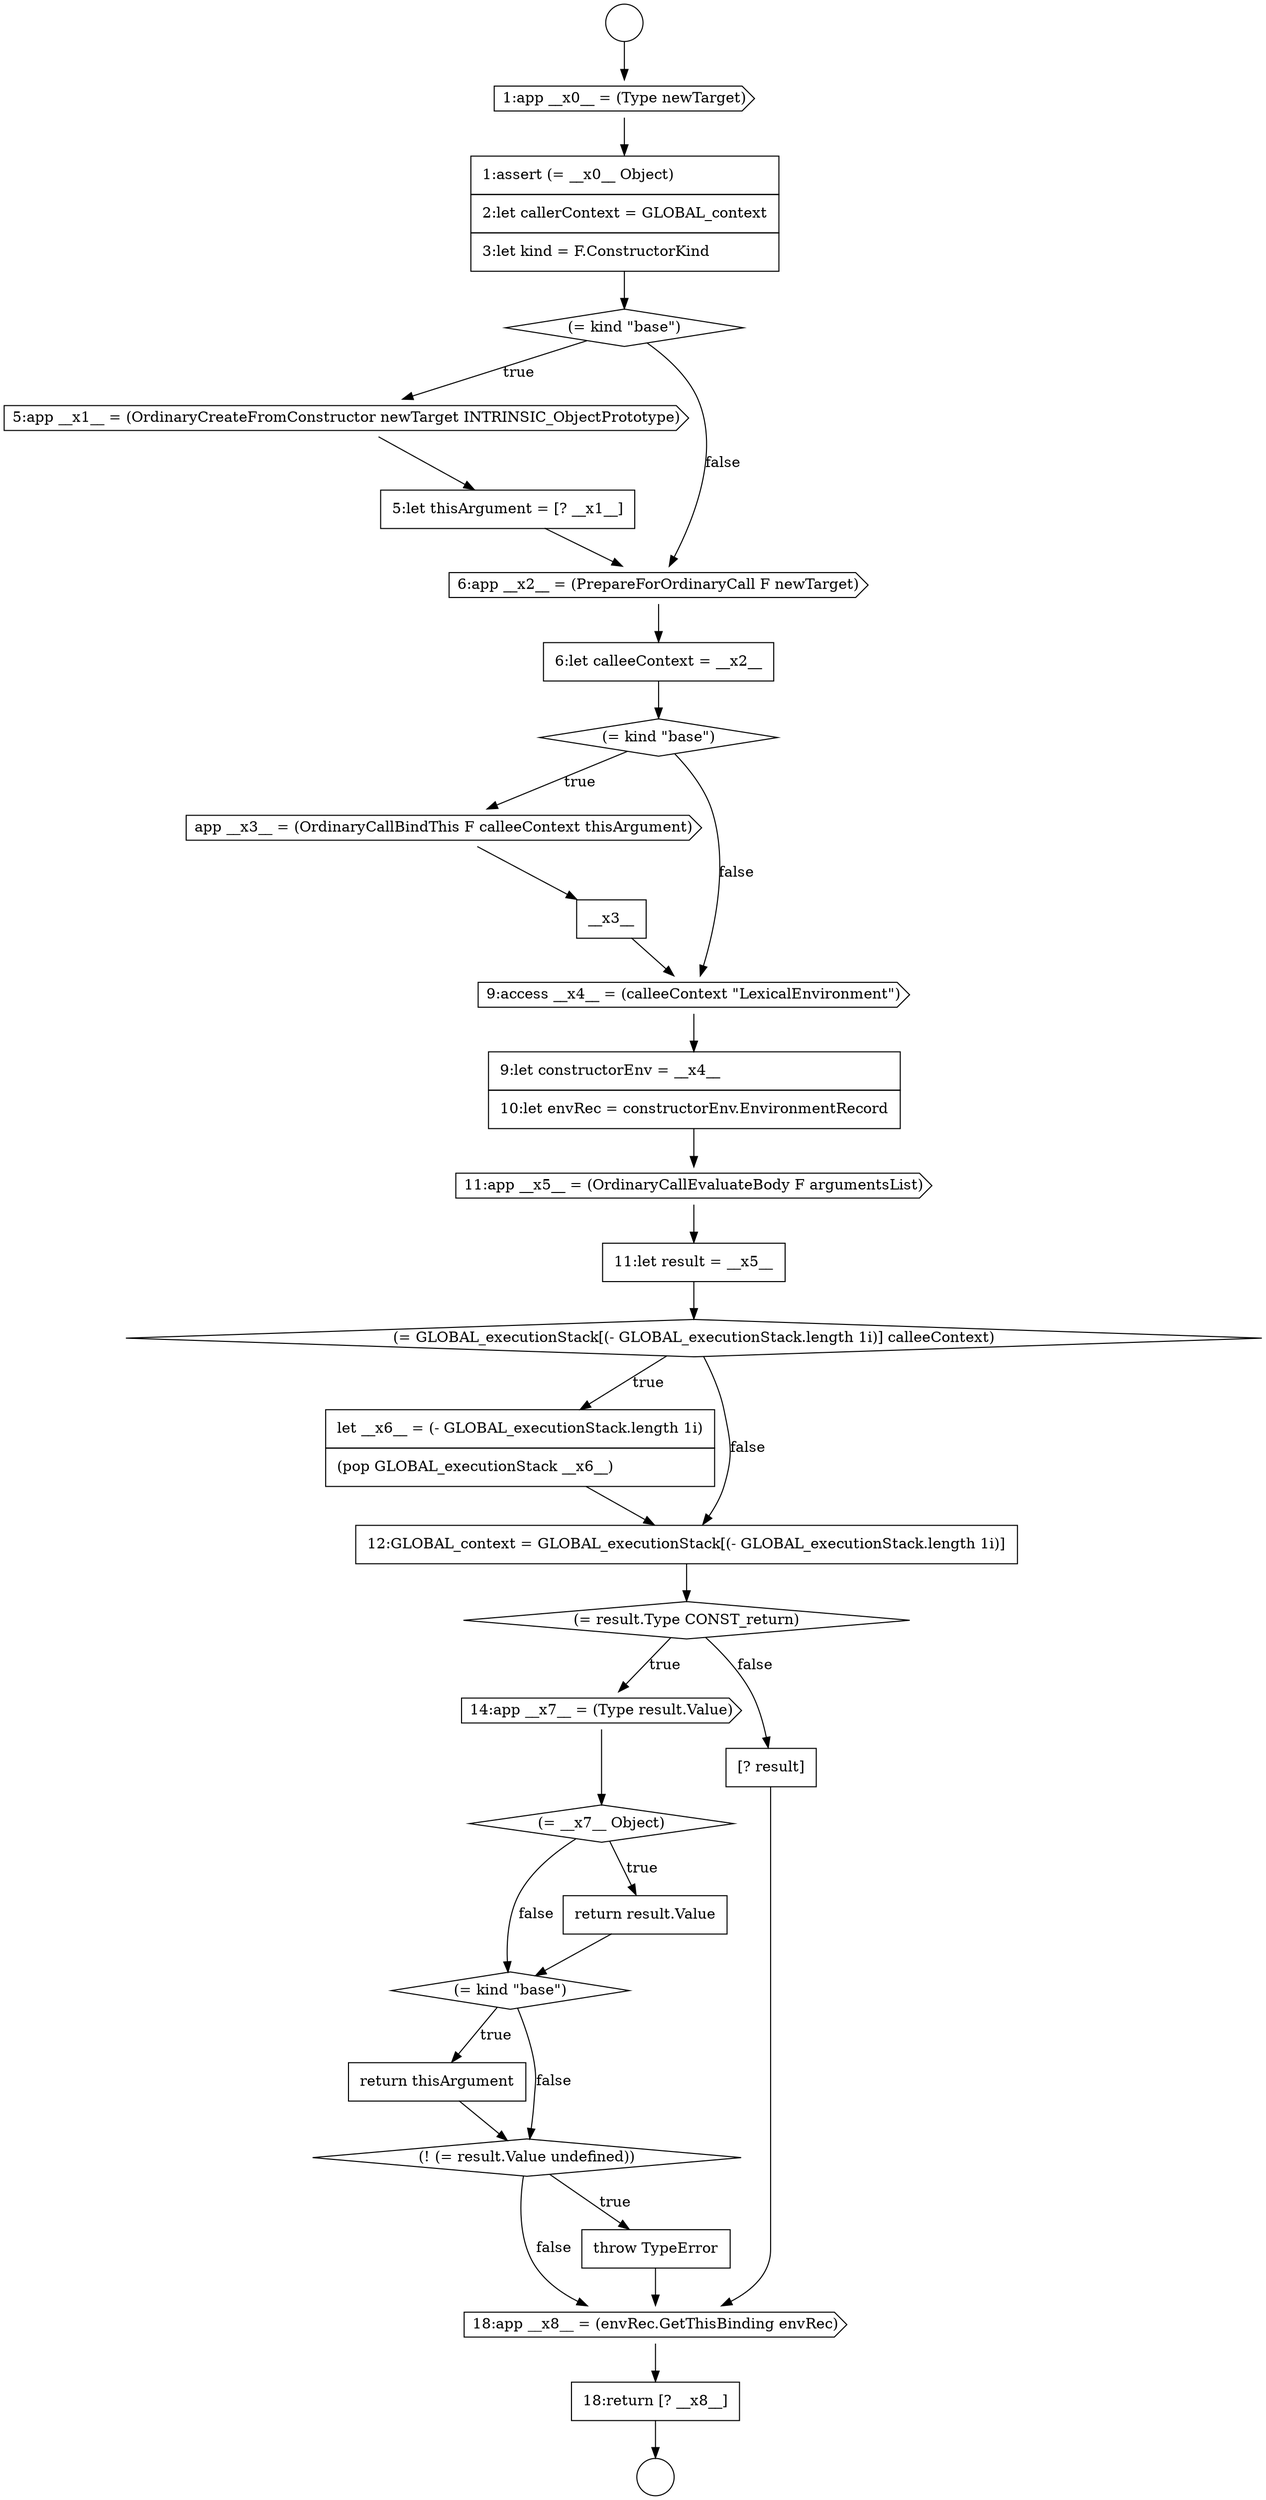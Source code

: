 digraph {
  node1971 [shape=cds, label=<<font color="black">1:app __x0__ = (Type newTarget)</font>> color="black" fillcolor="white" style=filled]
  node1988 [shape=diamond, label=<<font color="black">(= result.Type CONST_return)</font>> color="black" fillcolor="white" style=filled]
  node1978 [shape=diamond, label=<<font color="black">(= kind &quot;base&quot;)</font>> color="black" fillcolor="white" style=filled]
  node1975 [shape=none, margin=0, label=<<font color="black">
    <table border="0" cellborder="1" cellspacing="0" cellpadding="10">
      <tr><td align="left">5:let thisArgument = [? __x1__]</td></tr>
    </table>
  </font>> color="black" fillcolor="white" style=filled]
  node1997 [shape=cds, label=<<font color="black">18:app __x8__ = (envRec.GetThisBinding envRec)</font>> color="black" fillcolor="white" style=filled]
  node1969 [shape=circle label=" " color="black" fillcolor="white" style=filled]
  node1993 [shape=none, margin=0, label=<<font color="black">
    <table border="0" cellborder="1" cellspacing="0" cellpadding="10">
      <tr><td align="left">return thisArgument</td></tr>
    </table>
  </font>> color="black" fillcolor="white" style=filled]
  node1973 [shape=diamond, label=<<font color="black">(= kind &quot;base&quot;)</font>> color="black" fillcolor="white" style=filled]
  node1990 [shape=diamond, label=<<font color="black">(= __x7__ Object)</font>> color="black" fillcolor="white" style=filled]
  node1998 [shape=none, margin=0, label=<<font color="black">
    <table border="0" cellborder="1" cellspacing="0" cellpadding="10">
      <tr><td align="left">18:return [? __x8__]</td></tr>
    </table>
  </font>> color="black" fillcolor="white" style=filled]
  node1994 [shape=diamond, label=<<font color="black">(! (= result.Value undefined))</font>> color="black" fillcolor="white" style=filled]
  node1986 [shape=none, margin=0, label=<<font color="black">
    <table border="0" cellborder="1" cellspacing="0" cellpadding="10">
      <tr><td align="left">let __x6__ = (- GLOBAL_executionStack.length 1i)</td></tr>
      <tr><td align="left">(pop GLOBAL_executionStack __x6__)</td></tr>
    </table>
  </font>> color="black" fillcolor="white" style=filled]
  node1989 [shape=cds, label=<<font color="black">14:app __x7__ = (Type result.Value)</font>> color="black" fillcolor="white" style=filled]
  node1995 [shape=none, margin=0, label=<<font color="black">
    <table border="0" cellborder="1" cellspacing="0" cellpadding="10">
      <tr><td align="left">throw TypeError</td></tr>
    </table>
  </font>> color="black" fillcolor="white" style=filled]
  node1982 [shape=none, margin=0, label=<<font color="black">
    <table border="0" cellborder="1" cellspacing="0" cellpadding="10">
      <tr><td align="left">9:let constructorEnv = __x4__</td></tr>
      <tr><td align="left">10:let envRec = constructorEnv.EnvironmentRecord</td></tr>
    </table>
  </font>> color="black" fillcolor="white" style=filled]
  node1985 [shape=diamond, label=<<font color="black">(= GLOBAL_executionStack[(- GLOBAL_executionStack.length 1i)] calleeContext)</font>> color="black" fillcolor="white" style=filled]
  node1992 [shape=diamond, label=<<font color="black">(= kind &quot;base&quot;)</font>> color="black" fillcolor="white" style=filled]
  node1983 [shape=cds, label=<<font color="black">11:app __x5__ = (OrdinaryCallEvaluateBody F argumentsList)</font>> color="black" fillcolor="white" style=filled]
  node1970 [shape=circle label=" " color="black" fillcolor="white" style=filled]
  node1974 [shape=cds, label=<<font color="black">5:app __x1__ = (OrdinaryCreateFromConstructor newTarget INTRINSIC_ObjectPrototype)</font>> color="black" fillcolor="white" style=filled]
  node1984 [shape=none, margin=0, label=<<font color="black">
    <table border="0" cellborder="1" cellspacing="0" cellpadding="10">
      <tr><td align="left">11:let result = __x5__</td></tr>
    </table>
  </font>> color="black" fillcolor="white" style=filled]
  node1979 [shape=cds, label=<<font color="black">app __x3__ = (OrdinaryCallBindThis F calleeContext thisArgument)</font>> color="black" fillcolor="white" style=filled]
  node1991 [shape=none, margin=0, label=<<font color="black">
    <table border="0" cellborder="1" cellspacing="0" cellpadding="10">
      <tr><td align="left">return result.Value</td></tr>
    </table>
  </font>> color="black" fillcolor="white" style=filled]
  node1996 [shape=none, margin=0, label=<<font color="black">
    <table border="0" cellborder="1" cellspacing="0" cellpadding="10">
      <tr><td align="left">[? result]</td></tr>
    </table>
  </font>> color="black" fillcolor="white" style=filled]
  node1987 [shape=none, margin=0, label=<<font color="black">
    <table border="0" cellborder="1" cellspacing="0" cellpadding="10">
      <tr><td align="left">12:GLOBAL_context = GLOBAL_executionStack[(- GLOBAL_executionStack.length 1i)]</td></tr>
    </table>
  </font>> color="black" fillcolor="white" style=filled]
  node1980 [shape=none, margin=0, label=<<font color="black">
    <table border="0" cellborder="1" cellspacing="0" cellpadding="10">
      <tr><td align="left">__x3__</td></tr>
    </table>
  </font>> color="black" fillcolor="white" style=filled]
  node1981 [shape=cds, label=<<font color="black">9:access __x4__ = (calleeContext &quot;LexicalEnvironment&quot;)</font>> color="black" fillcolor="white" style=filled]
  node1972 [shape=none, margin=0, label=<<font color="black">
    <table border="0" cellborder="1" cellspacing="0" cellpadding="10">
      <tr><td align="left">1:assert (= __x0__ Object)</td></tr>
      <tr><td align="left">2:let callerContext = GLOBAL_context</td></tr>
      <tr><td align="left">3:let kind = F.ConstructorKind</td></tr>
    </table>
  </font>> color="black" fillcolor="white" style=filled]
  node1977 [shape=none, margin=0, label=<<font color="black">
    <table border="0" cellborder="1" cellspacing="0" cellpadding="10">
      <tr><td align="left">6:let calleeContext = __x2__</td></tr>
    </table>
  </font>> color="black" fillcolor="white" style=filled]
  node1976 [shape=cds, label=<<font color="black">6:app __x2__ = (PrepareForOrdinaryCall F newTarget)</font>> color="black" fillcolor="white" style=filled]
  node1980 -> node1981 [ color="black"]
  node1983 -> node1984 [ color="black"]
  node1994 -> node1995 [label=<<font color="black">true</font>> color="black"]
  node1994 -> node1997 [label=<<font color="black">false</font>> color="black"]
  node1993 -> node1994 [ color="black"]
  node1985 -> node1986 [label=<<font color="black">true</font>> color="black"]
  node1985 -> node1987 [label=<<font color="black">false</font>> color="black"]
  node1998 -> node1970 [ color="black"]
  node1981 -> node1982 [ color="black"]
  node1995 -> node1997 [ color="black"]
  node1972 -> node1973 [ color="black"]
  node1974 -> node1975 [ color="black"]
  node1989 -> node1990 [ color="black"]
  node1978 -> node1979 [label=<<font color="black">true</font>> color="black"]
  node1978 -> node1981 [label=<<font color="black">false</font>> color="black"]
  node1992 -> node1993 [label=<<font color="black">true</font>> color="black"]
  node1992 -> node1994 [label=<<font color="black">false</font>> color="black"]
  node1975 -> node1976 [ color="black"]
  node1986 -> node1987 [ color="black"]
  node1990 -> node1991 [label=<<font color="black">true</font>> color="black"]
  node1990 -> node1992 [label=<<font color="black">false</font>> color="black"]
  node1971 -> node1972 [ color="black"]
  node1996 -> node1997 [ color="black"]
  node1969 -> node1971 [ color="black"]
  node1987 -> node1988 [ color="black"]
  node1997 -> node1998 [ color="black"]
  node1976 -> node1977 [ color="black"]
  node1973 -> node1974 [label=<<font color="black">true</font>> color="black"]
  node1973 -> node1976 [label=<<font color="black">false</font>> color="black"]
  node1979 -> node1980 [ color="black"]
  node1988 -> node1989 [label=<<font color="black">true</font>> color="black"]
  node1988 -> node1996 [label=<<font color="black">false</font>> color="black"]
  node1982 -> node1983 [ color="black"]
  node1991 -> node1992 [ color="black"]
  node1984 -> node1985 [ color="black"]
  node1977 -> node1978 [ color="black"]
}
